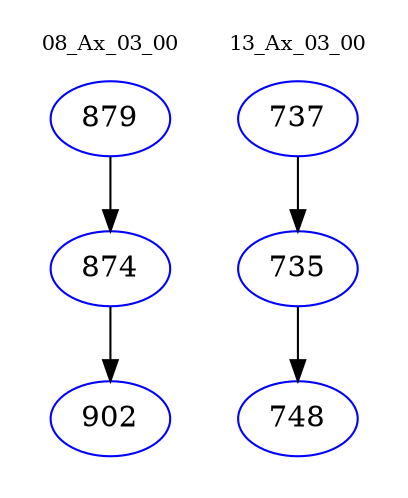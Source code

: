 digraph{
subgraph cluster_0 {
color = white
label = "08_Ax_03_00";
fontsize=10;
T0_879 [label="879", color="blue"]
T0_879 -> T0_874 [color="black"]
T0_874 [label="874", color="blue"]
T0_874 -> T0_902 [color="black"]
T0_902 [label="902", color="blue"]
}
subgraph cluster_1 {
color = white
label = "13_Ax_03_00";
fontsize=10;
T1_737 [label="737", color="blue"]
T1_737 -> T1_735 [color="black"]
T1_735 [label="735", color="blue"]
T1_735 -> T1_748 [color="black"]
T1_748 [label="748", color="blue"]
}
}
